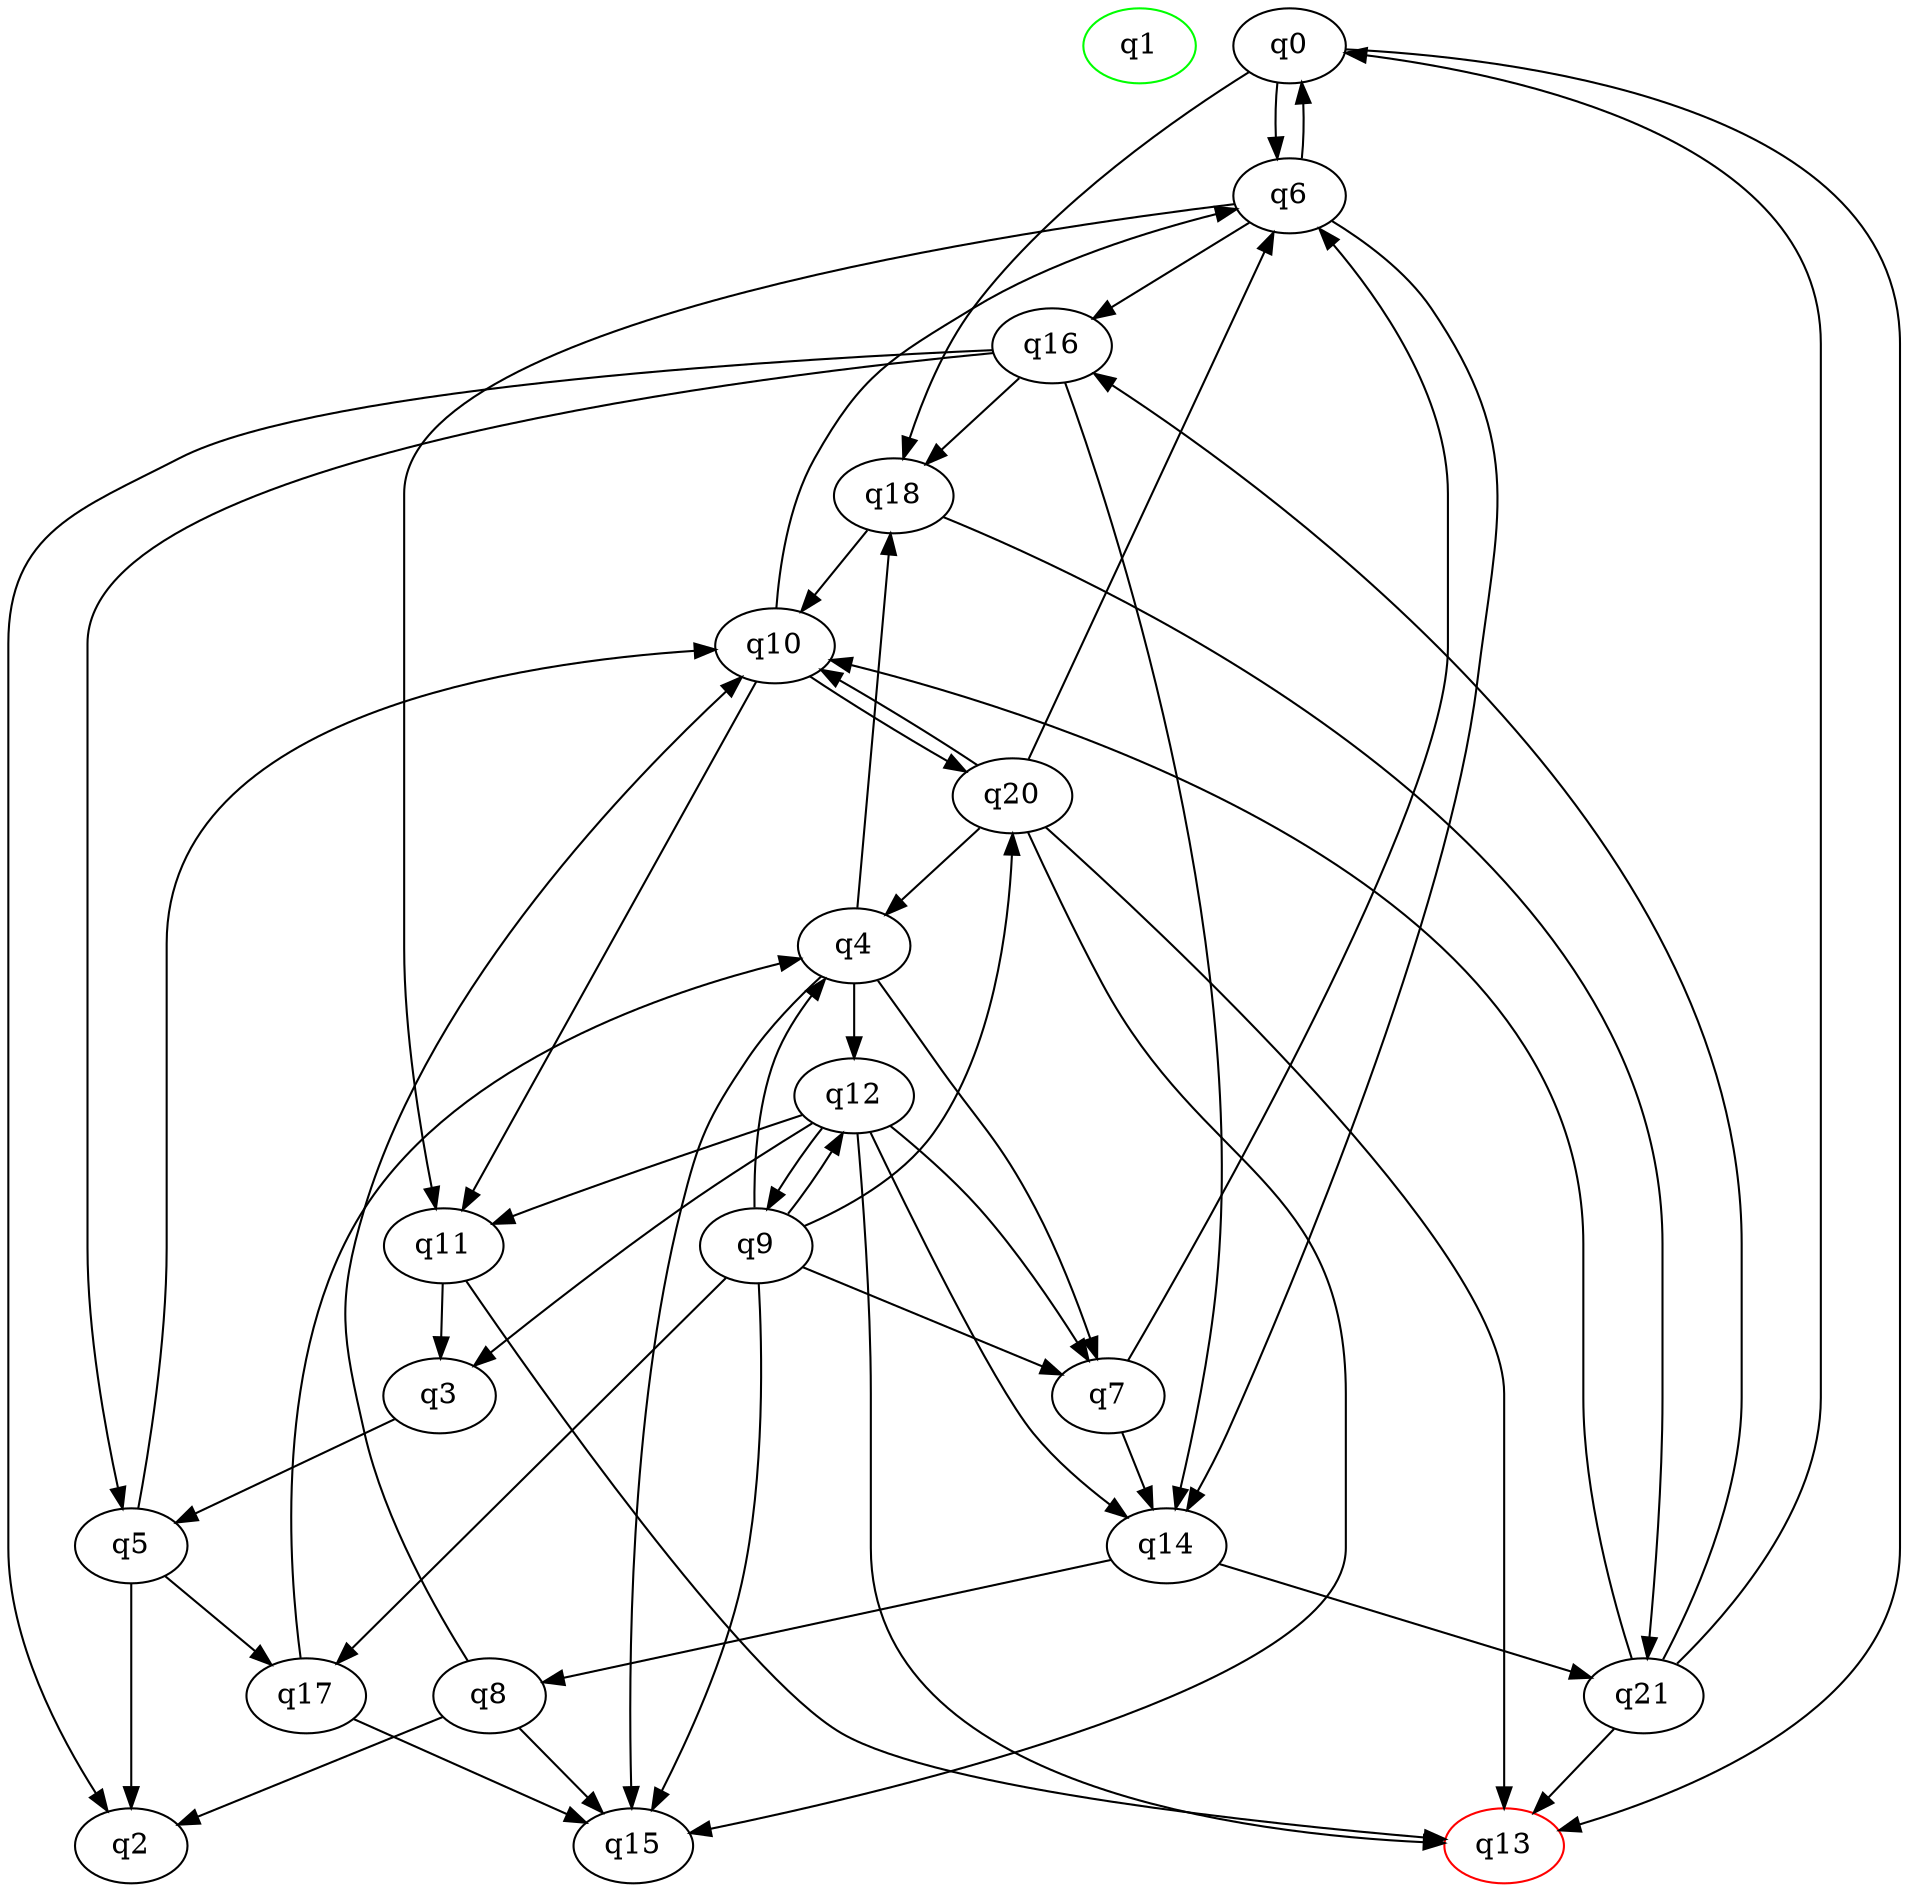 digraph A{
q1 [initial=1,color=green];
q13 [final=1,color=red];
q0 -> q6;
q0 -> q13;
q0 -> q18;
q3 -> q5;
q4 -> q7;
q4 -> q12;
q4 -> q15;
q4 -> q18;
q5 -> q2;
q5 -> q10;
q5 -> q17;
q6 -> q0;
q6 -> q11;
q6 -> q14;
q6 -> q16;
q7 -> q6;
q7 -> q14;
q8 -> q2;
q8 -> q10;
q8 -> q15;
q9 -> q4;
q9 -> q7;
q9 -> q12;
q9 -> q15;
q9 -> q17;
q9 -> q20;
q10 -> q6;
q10 -> q11;
q10 -> q20;
q11 -> q3;
q11 -> q13;
q12 -> q3;
q12 -> q7;
q12 -> q9;
q12 -> q11;
q12 -> q13;
q12 -> q14;
q14 -> q8;
q14 -> q21;
q16 -> q2;
q16 -> q5;
q16 -> q14;
q16 -> q18;
q17 -> q4;
q17 -> q15;
q18 -> q10;
q18 -> q21;
q20 -> q4;
q20 -> q6;
q20 -> q10;
q20 -> q13;
q20 -> q15;
q21 -> q0;
q21 -> q10;
q21 -> q13;
q21 -> q16;
}